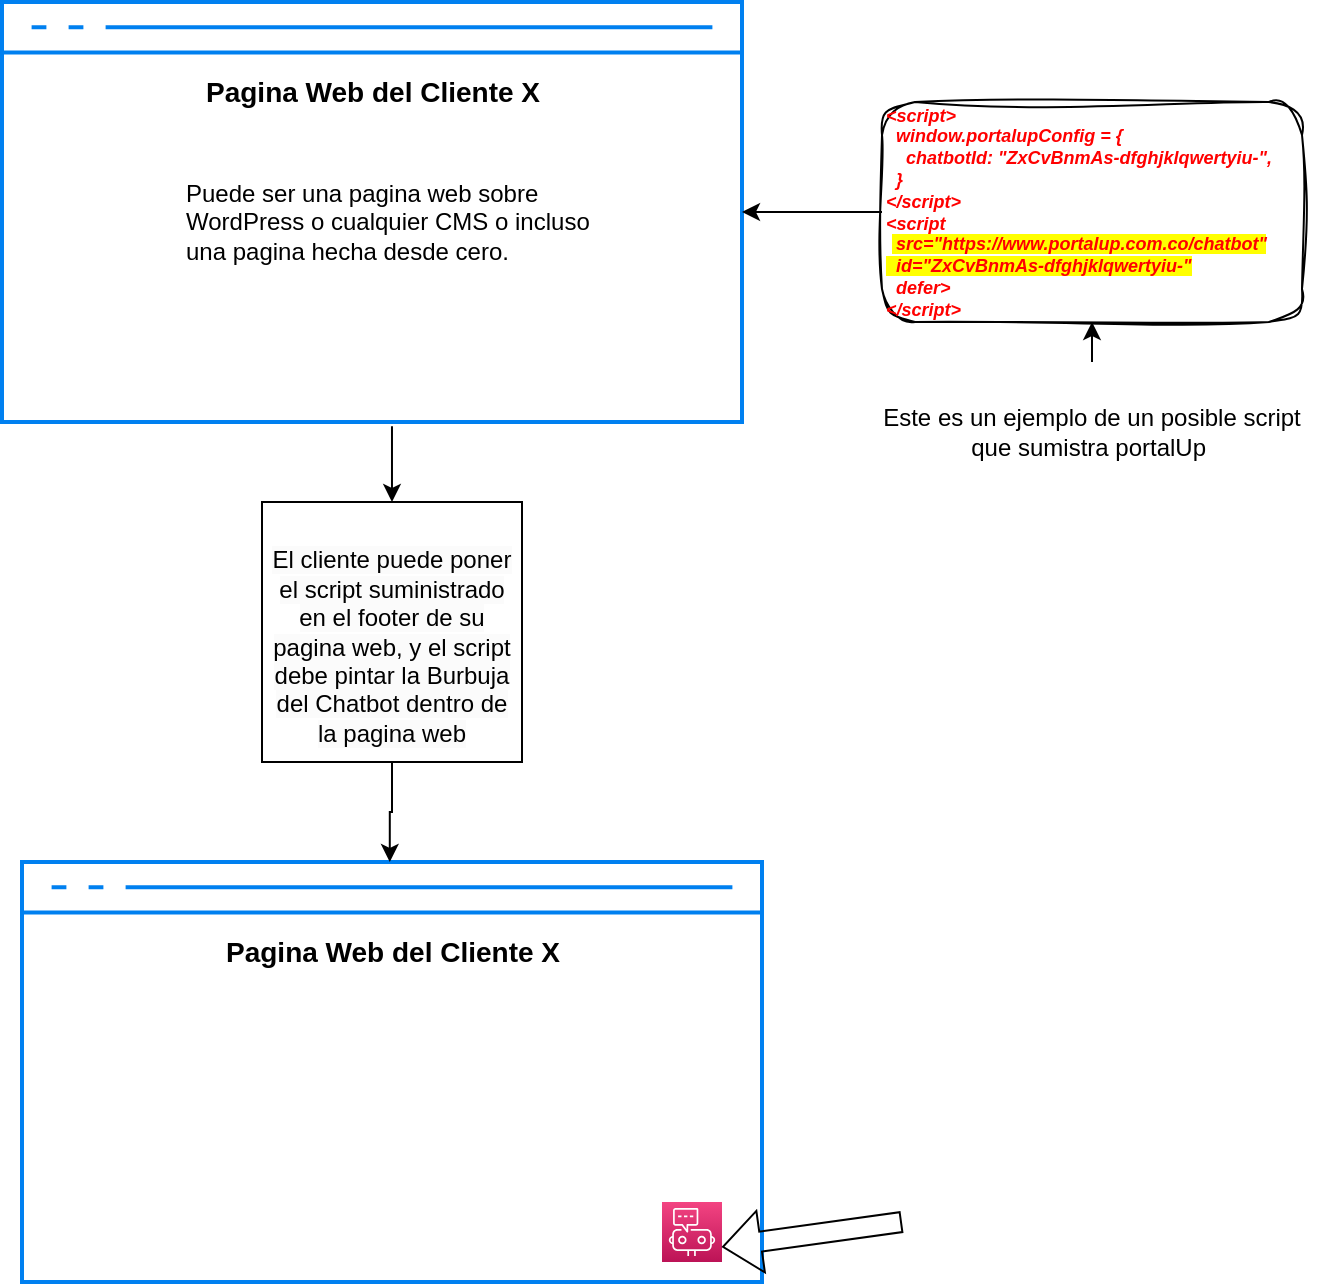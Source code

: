 <mxfile version="21.3.2" type="github">
  <diagram name="Página-1" id="pV-LYY3y7lE6ER-j8oEL">
    <mxGraphModel dx="880" dy="484" grid="1" gridSize="10" guides="1" tooltips="1" connect="1" arrows="1" fold="1" page="1" pageScale="1" pageWidth="827" pageHeight="1169" math="0" shadow="0">
      <root>
        <mxCell id="0" />
        <mxCell id="1" parent="0" />
        <mxCell id="DQEwr5f4FhkIC2rRnTZ2-10" value="" style="html=1;verticalLabelPosition=bottom;align=center;labelBackgroundColor=#ffffff;verticalAlign=top;strokeWidth=2;strokeColor=#0080F0;shadow=0;dashed=0;shape=mxgraph.ios7.icons.window;" vertex="1" parent="1">
          <mxGeometry x="130" y="40" width="370" height="210" as="geometry" />
        </mxCell>
        <mxCell id="DQEwr5f4FhkIC2rRnTZ2-12" value="Pagina Web del Cliente X&lt;br style=&quot;font-size: 14px;&quot;&gt;&lt;br style=&quot;font-size: 14px;&quot;&gt;&amp;nbsp;" style="text;whiteSpace=wrap;html=1;fontStyle=1;fontSize=14;" vertex="1" parent="1">
          <mxGeometry x="230" y="70" width="210" height="30" as="geometry" />
        </mxCell>
        <mxCell id="DQEwr5f4FhkIC2rRnTZ2-15" value="&lt;div style=&quot;font-size: 9px;&quot;&gt;&amp;lt;script&amp;gt;&lt;/div&gt;&lt;div style=&quot;font-size: 9px;&quot;&gt;&amp;nbsp; window.portalupConfig = {&lt;/div&gt;&lt;div style=&quot;font-size: 9px;&quot;&gt;&amp;nbsp; &amp;nbsp; chatbotId: &quot;ZxCvBnmAs-dfghjklqwertyiu-&quot;,&lt;/div&gt;&lt;div style=&quot;font-size: 9px;&quot;&gt;&amp;nbsp; }&lt;/div&gt;&lt;div style=&quot;font-size: 9px;&quot;&gt;&amp;lt;/script&amp;gt;&lt;/div&gt;&lt;div style=&quot;font-size: 9px;&quot;&gt;&amp;lt;script&lt;/div&gt;&lt;div style=&quot;font-size: 9px;&quot;&gt;&amp;nbsp;&lt;span style=&quot;background-color: rgb(255, 255, 0);&quot;&gt; src=&quot;https://www.portalup.com.co/chatbot&quot;&lt;/span&gt;&lt;/div&gt;&lt;div style=&quot;font-size: 9px;&quot;&gt;&lt;span style=&quot;background-color: rgb(255, 255, 0);&quot;&gt;&amp;nbsp; id=&quot;ZxCvBnmAs-dfghjklqwertyiu-&quot;&lt;/span&gt;&lt;/div&gt;&lt;div style=&quot;font-size: 9px;&quot;&gt;&amp;nbsp; defer&amp;gt;&lt;/div&gt;&lt;div style=&quot;font-size: 9px;&quot;&gt;&amp;lt;/script&amp;gt;&lt;/div&gt;" style="text;html=1;strokeColor=default;fillColor=none;align=left;verticalAlign=middle;whiteSpace=wrap;rounded=1;fontSize=9;fontStyle=3;fontColor=#FF0000;glass=0;sketch=1;curveFitting=1;jiggle=2;" vertex="1" parent="1">
          <mxGeometry x="570" y="90" width="210" height="110" as="geometry" />
        </mxCell>
        <mxCell id="DQEwr5f4FhkIC2rRnTZ2-16" value="" style="endArrow=classic;html=1;rounded=0;" edge="1" parent="1" source="DQEwr5f4FhkIC2rRnTZ2-15" target="DQEwr5f4FhkIC2rRnTZ2-10">
          <mxGeometry width="50" height="50" relative="1" as="geometry">
            <mxPoint x="390" y="300" as="sourcePoint" />
            <mxPoint x="440" y="250" as="targetPoint" />
          </mxGeometry>
        </mxCell>
        <mxCell id="DQEwr5f4FhkIC2rRnTZ2-18" value="Este es un ejemplo de un posible script que sumistra portalUp&amp;nbsp;" style="text;html=1;strokeColor=none;fillColor=none;align=center;verticalAlign=middle;whiteSpace=wrap;rounded=0;" vertex="1" parent="1">
          <mxGeometry x="560" y="220" width="230" height="70" as="geometry" />
        </mxCell>
        <mxCell id="DQEwr5f4FhkIC2rRnTZ2-19" value="" style="endArrow=classic;html=1;rounded=0;" edge="1" parent="1" source="DQEwr5f4FhkIC2rRnTZ2-18" target="DQEwr5f4FhkIC2rRnTZ2-15">
          <mxGeometry width="50" height="50" relative="1" as="geometry">
            <mxPoint x="390" y="300" as="sourcePoint" />
            <mxPoint x="440" y="250" as="targetPoint" />
          </mxGeometry>
        </mxCell>
        <mxCell id="DQEwr5f4FhkIC2rRnTZ2-20" value="Puede ser una pagina web sobre WordPress o cualquier&amp;nbsp;&lt;span style=&quot;font-size: 12px;&quot;&gt;CMS o incluso una pagina hecha desde cero.&lt;/span&gt;" style="text;html=1;strokeColor=none;fillColor=none;align=left;verticalAlign=middle;whiteSpace=wrap;rounded=0;fontSize=12;" vertex="1" parent="1">
          <mxGeometry x="220" y="130" width="220" height="40" as="geometry" />
        </mxCell>
        <mxCell id="DQEwr5f4FhkIC2rRnTZ2-21" value="" style="html=1;verticalLabelPosition=bottom;align=center;labelBackgroundColor=#ffffff;verticalAlign=top;strokeWidth=2;strokeColor=#0080F0;shadow=0;dashed=0;shape=mxgraph.ios7.icons.window;" vertex="1" parent="1">
          <mxGeometry x="140" y="470" width="370" height="210" as="geometry" />
        </mxCell>
        <mxCell id="DQEwr5f4FhkIC2rRnTZ2-22" value="Pagina Web del Cliente X&lt;br style=&quot;font-size: 14px;&quot;&gt;&lt;br style=&quot;font-size: 14px;&quot;&gt;&amp;nbsp;" style="text;whiteSpace=wrap;html=1;fontStyle=1;fontSize=14;" vertex="1" parent="1">
          <mxGeometry x="240" y="500" width="210" height="30" as="geometry" />
        </mxCell>
        <mxCell id="DQEwr5f4FhkIC2rRnTZ2-23" value="" style="sketch=0;points=[[0,0,0],[0.25,0,0],[0.5,0,0],[0.75,0,0],[1,0,0],[0,1,0],[0.25,1,0],[0.5,1,0],[0.75,1,0],[1,1,0],[0,0.25,0],[0,0.5,0],[0,0.75,0],[1,0.25,0],[1,0.5,0],[1,0.75,0]];points=[[0,0,0],[0.25,0,0],[0.5,0,0],[0.75,0,0],[1,0,0],[0,1,0],[0.25,1,0],[0.5,1,0],[0.75,1,0],[1,1,0],[0,0.25,0],[0,0.5,0],[0,0.75,0],[1,0.25,0],[1,0.5,0],[1,0.75,0]];outlineConnect=0;fontColor=#232F3E;gradientColor=#F34482;gradientDirection=north;fillColor=#BC1356;strokeColor=#ffffff;dashed=0;verticalLabelPosition=bottom;verticalAlign=top;align=center;html=1;fontSize=12;fontStyle=0;aspect=fixed;shape=mxgraph.aws4.resourceIcon;resIcon=mxgraph.aws4.chatbot;" vertex="1" parent="1">
          <mxGeometry x="460" y="640" width="30" height="30" as="geometry" />
        </mxCell>
        <mxCell id="DQEwr5f4FhkIC2rRnTZ2-25" value="" style="endArrow=classic;html=1;rounded=0;" edge="1" parent="1" source="DQEwr5f4FhkIC2rRnTZ2-10">
          <mxGeometry width="50" height="50" relative="1" as="geometry">
            <mxPoint x="390" y="300" as="sourcePoint" />
            <mxPoint x="440" y="250" as="targetPoint" />
          </mxGeometry>
        </mxCell>
        <mxCell id="DQEwr5f4FhkIC2rRnTZ2-26" value="" style="endArrow=classic;html=1;rounded=0;exitX=0.527;exitY=1.01;exitDx=0;exitDy=0;exitPerimeter=0;" edge="1" parent="1" source="DQEwr5f4FhkIC2rRnTZ2-10" target="DQEwr5f4FhkIC2rRnTZ2-27">
          <mxGeometry width="50" height="50" relative="1" as="geometry">
            <mxPoint x="390" y="300" as="sourcePoint" />
            <mxPoint x="324.88" y="300.01" as="targetPoint" />
          </mxGeometry>
        </mxCell>
        <mxCell id="DQEwr5f4FhkIC2rRnTZ2-29" style="edgeStyle=orthogonalEdgeStyle;rounded=0;orthogonalLoop=1;jettySize=auto;html=1;entryX=0.497;entryY=0;entryDx=0;entryDy=0;entryPerimeter=0;" edge="1" parent="1" source="DQEwr5f4FhkIC2rRnTZ2-27" target="DQEwr5f4FhkIC2rRnTZ2-21">
          <mxGeometry relative="1" as="geometry" />
        </mxCell>
        <mxCell id="DQEwr5f4FhkIC2rRnTZ2-27" value="&lt;br&gt;&lt;span style=&quot;color: rgb(0, 0, 0); font-family: Helvetica; font-size: 12px; font-style: normal; font-variant-ligatures: normal; font-variant-caps: normal; font-weight: 400; letter-spacing: normal; orphans: 2; text-align: center; text-indent: 0px; text-transform: none; widows: 2; word-spacing: 0px; -webkit-text-stroke-width: 0px; background-color: rgb(251, 251, 251); text-decoration-thickness: initial; text-decoration-style: initial; text-decoration-color: initial; float: none; display: inline !important;&quot;&gt;El cliente puede poner el script suministrado en el footer de su pagina web, y el script debe pintar la Burbuja del Chatbot dentro de la pagina web&lt;/span&gt;" style="whiteSpace=wrap;html=1;aspect=fixed;" vertex="1" parent="1">
          <mxGeometry x="260" y="290" width="130" height="130" as="geometry" />
        </mxCell>
        <mxCell id="DQEwr5f4FhkIC2rRnTZ2-32" value="" style="shape=flexArrow;endArrow=classic;html=1;rounded=0;entryX=1;entryY=0.75;entryDx=0;entryDy=0;entryPerimeter=0;" edge="1" parent="1" target="DQEwr5f4FhkIC2rRnTZ2-23">
          <mxGeometry width="50" height="50" relative="1" as="geometry">
            <mxPoint x="580" y="650" as="sourcePoint" />
            <mxPoint x="630" y="600" as="targetPoint" />
          </mxGeometry>
        </mxCell>
      </root>
    </mxGraphModel>
  </diagram>
</mxfile>
